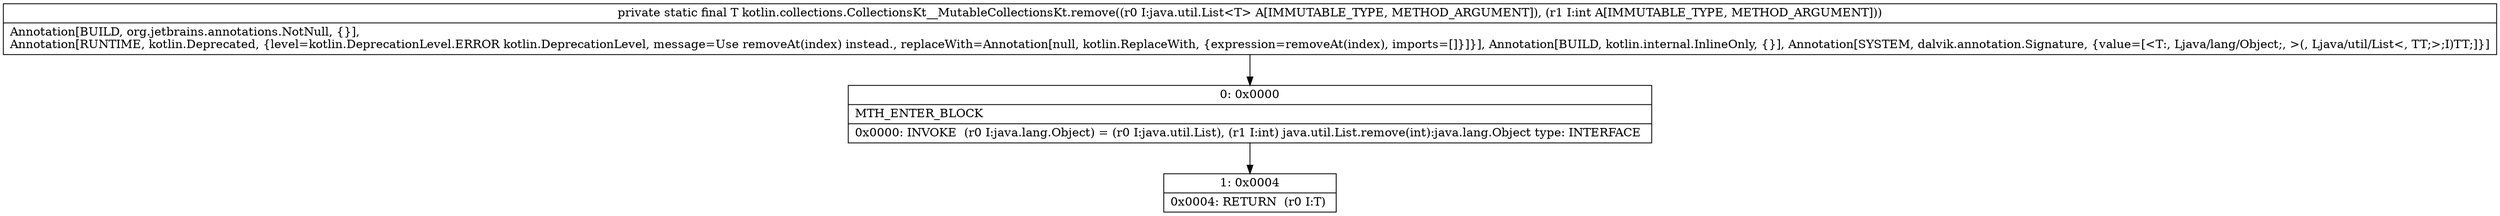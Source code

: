 digraph "CFG forkotlin.collections.CollectionsKt__MutableCollectionsKt.remove(Ljava\/util\/List;I)Ljava\/lang\/Object;" {
Node_0 [shape=record,label="{0\:\ 0x0000|MTH_ENTER_BLOCK\l|0x0000: INVOKE  (r0 I:java.lang.Object) = (r0 I:java.util.List), (r1 I:int) java.util.List.remove(int):java.lang.Object type: INTERFACE \l}"];
Node_1 [shape=record,label="{1\:\ 0x0004|0x0004: RETURN  (r0 I:T) \l}"];
MethodNode[shape=record,label="{private static final T kotlin.collections.CollectionsKt__MutableCollectionsKt.remove((r0 I:java.util.List\<T\> A[IMMUTABLE_TYPE, METHOD_ARGUMENT]), (r1 I:int A[IMMUTABLE_TYPE, METHOD_ARGUMENT]))  | Annotation[BUILD, org.jetbrains.annotations.NotNull, \{\}], \lAnnotation[RUNTIME, kotlin.Deprecated, \{level=kotlin.DeprecationLevel.ERROR kotlin.DeprecationLevel, message=Use removeAt(index) instead., replaceWith=Annotation[null, kotlin.ReplaceWith, \{expression=removeAt(index), imports=[]\}]\}], Annotation[BUILD, kotlin.internal.InlineOnly, \{\}], Annotation[SYSTEM, dalvik.annotation.Signature, \{value=[\<T:, Ljava\/lang\/Object;, \>(, Ljava\/util\/List\<, TT;\>;I)TT;]\}]\l}"];
MethodNode -> Node_0;
Node_0 -> Node_1;
}

